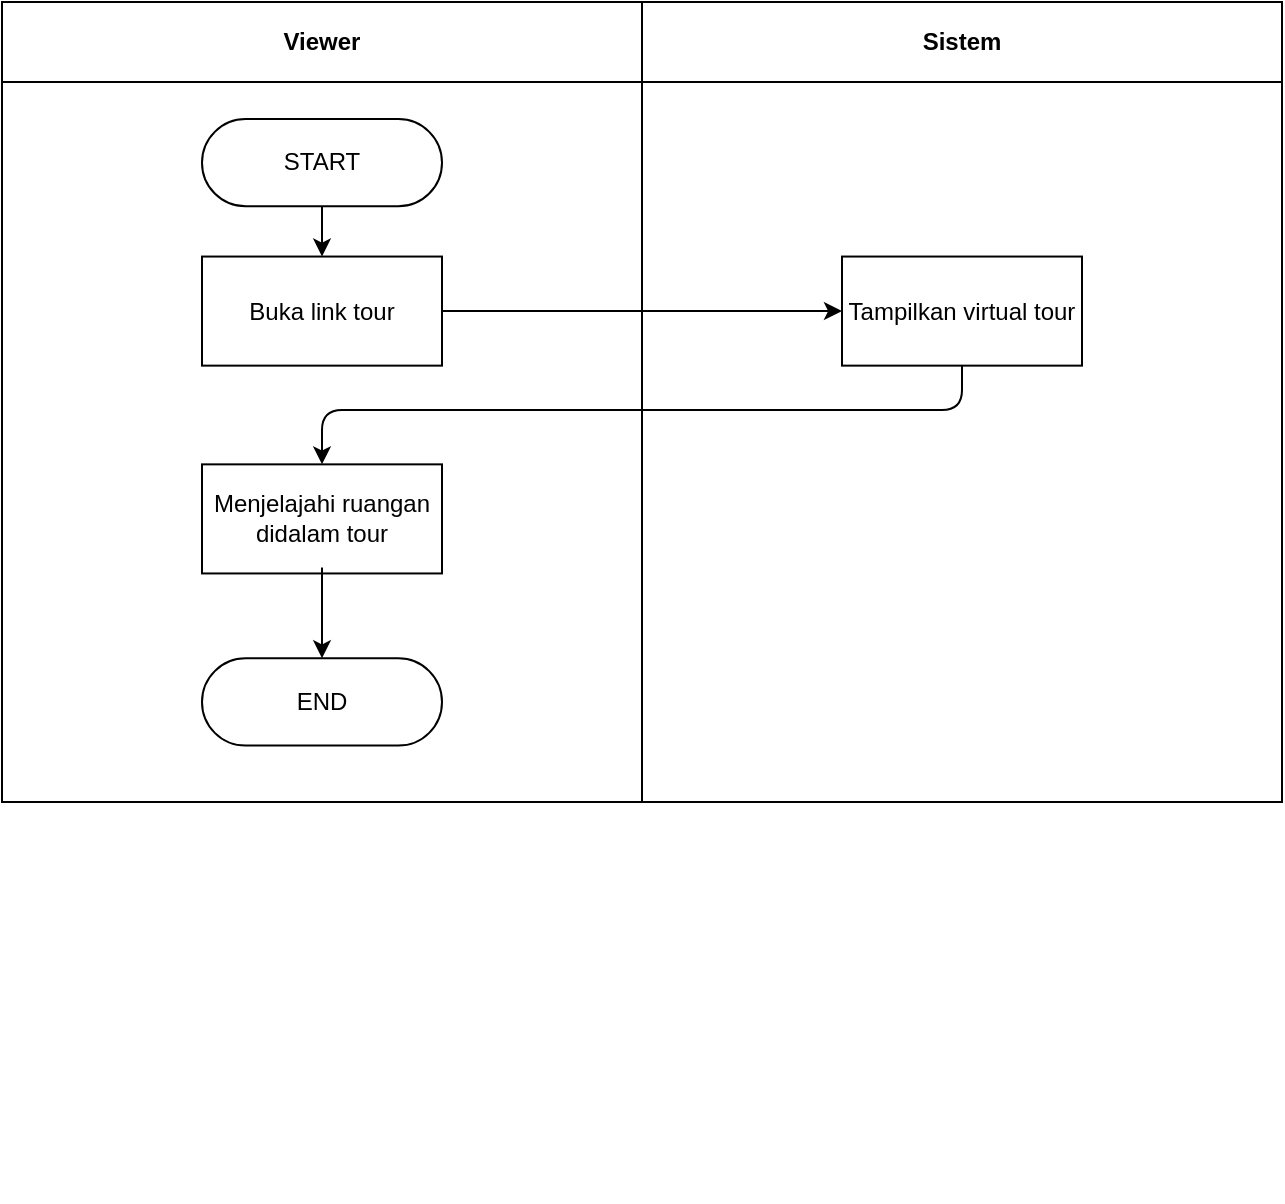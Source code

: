 <mxfile version="14.5.6" type="onedrive"><diagram id="a23M1rXB4qCNIl3mvdxG" name="Page-1"><mxGraphModel dx="1038" dy="575" grid="1" gridSize="10" guides="1" tooltips="1" connect="1" arrows="1" fold="1" page="1" pageScale="1" pageWidth="850" pageHeight="1100" math="0" shadow="0"><root><mxCell id="0"/><mxCell id="1" parent="0"/><mxCell id="GT3woq2-F7suwN0bNF2A-1" value="Viewer" style="rounded=0;whiteSpace=wrap;html=1;fontStyle=1" parent="1" vertex="1"><mxGeometry x="40" y="80" width="320" height="40" as="geometry"/></mxCell><mxCell id="GT3woq2-F7suwN0bNF2A-3" value="Sistem" style="rounded=0;whiteSpace=wrap;html=1;fontStyle=1" parent="1" vertex="1"><mxGeometry x="360" y="80" width="320" height="40" as="geometry"/></mxCell><mxCell id="M6yjCoXnOMiM3QbK2FVK-3" value="" style="group" parent="1" vertex="1" connectable="0"><mxGeometry x="40" y="120" width="640" height="560" as="geometry"/></mxCell><mxCell id="M6yjCoXnOMiM3QbK2FVK-1" value="" style="rounded=0;whiteSpace=wrap;html=1;fontStyle=1" parent="M6yjCoXnOMiM3QbK2FVK-3" vertex="1"><mxGeometry width="320" height="360" as="geometry"/></mxCell><mxCell id="M6yjCoXnOMiM3QbK2FVK-2" value="" style="rounded=0;whiteSpace=wrap;html=1;fontStyle=1" parent="M6yjCoXnOMiM3QbK2FVK-3" vertex="1"><mxGeometry x="320" width="320" height="360" as="geometry"/></mxCell><mxCell id="M6yjCoXnOMiM3QbK2FVK-4" value="START" style="rounded=1;whiteSpace=wrap;html=1;arcSize=50;" parent="M6yjCoXnOMiM3QbK2FVK-3" vertex="1"><mxGeometry x="100" y="18.545" width="120" height="43.636" as="geometry"/></mxCell><mxCell id="M6yjCoXnOMiM3QbK2FVK-5" value="Buka link tour" style="rounded=0;whiteSpace=wrap;html=1;" parent="M6yjCoXnOMiM3QbK2FVK-3" vertex="1"><mxGeometry x="100" y="87.273" width="120" height="54.545" as="geometry"/></mxCell><mxCell id="M6yjCoXnOMiM3QbK2FVK-6" value="" style="endArrow=classic;html=1;exitX=0.5;exitY=1;exitDx=0;exitDy=0;" parent="M6yjCoXnOMiM3QbK2FVK-3" source="M6yjCoXnOMiM3QbK2FVK-4" target="M6yjCoXnOMiM3QbK2FVK-5" edge="1"><mxGeometry width="50" height="50" relative="1" as="geometry"><mxPoint x="360" y="204.0" as="sourcePoint"/><mxPoint x="410" y="149.455" as="targetPoint"/></mxGeometry></mxCell><mxCell id="M6yjCoXnOMiM3QbK2FVK-7" value="Tampilkan virtual tour" style="rounded=0;whiteSpace=wrap;html=1;" parent="M6yjCoXnOMiM3QbK2FVK-3" vertex="1"><mxGeometry x="420" y="87.273" width="120" height="54.545" as="geometry"/></mxCell><mxCell id="M6yjCoXnOMiM3QbK2FVK-8" value="Menjelajahi ruangan didalam tour" style="rounded=0;whiteSpace=wrap;html=1;" parent="M6yjCoXnOMiM3QbK2FVK-3" vertex="1"><mxGeometry x="100" y="191.182" width="120" height="54.545" as="geometry"/></mxCell><mxCell id="M6yjCoXnOMiM3QbK2FVK-9" value="" style="endArrow=classic;html=1;" parent="M6yjCoXnOMiM3QbK2FVK-3" source="M6yjCoXnOMiM3QbK2FVK-5" target="M6yjCoXnOMiM3QbK2FVK-7" edge="1"><mxGeometry width="50" height="50" relative="1" as="geometry"><mxPoint x="360" y="196.364" as="sourcePoint"/><mxPoint x="410" y="141.818" as="targetPoint"/></mxGeometry></mxCell><mxCell id="M6yjCoXnOMiM3QbK2FVK-10" value="" style="endArrow=classic;html=1;entryX=0.5;entryY=0;entryDx=0;entryDy=0;edgeStyle=orthogonalEdgeStyle;exitX=0.5;exitY=1;exitDx=0;exitDy=0;" parent="M6yjCoXnOMiM3QbK2FVK-3" source="M6yjCoXnOMiM3QbK2FVK-7" target="M6yjCoXnOMiM3QbK2FVK-8" edge="1"><mxGeometry width="50" height="50" relative="1" as="geometry"><mxPoint x="480" y="152.727" as="sourcePoint"/><mxPoint x="410" y="130.909" as="targetPoint"/><Array as="points"><mxPoint x="480" y="164"/><mxPoint x="160" y="164"/></Array></mxGeometry></mxCell><mxCell id="1Z4iU7kF5Nel18W9Xa7T-12" value="END" style="rounded=1;whiteSpace=wrap;html=1;arcSize=50;" parent="M6yjCoXnOMiM3QbK2FVK-3" vertex="1"><mxGeometry x="100" y="288.175" width="120" height="43.636" as="geometry"/></mxCell><mxCell id="1Z4iU7kF5Nel18W9Xa7T-14" value="" style="endArrow=classic;html=1;exitX=0.5;exitY=1;exitDx=0;exitDy=0;entryX=0.5;entryY=0;entryDx=0;entryDy=0;" parent="M6yjCoXnOMiM3QbK2FVK-3" target="1Z4iU7kF5Nel18W9Xa7T-12" edge="1"><mxGeometry width="50" height="50" relative="1" as="geometry"><mxPoint x="160" y="242.727" as="sourcePoint"/><mxPoint x="90" y="98.18" as="targetPoint"/></mxGeometry></mxCell></root></mxGraphModel></diagram></mxfile>